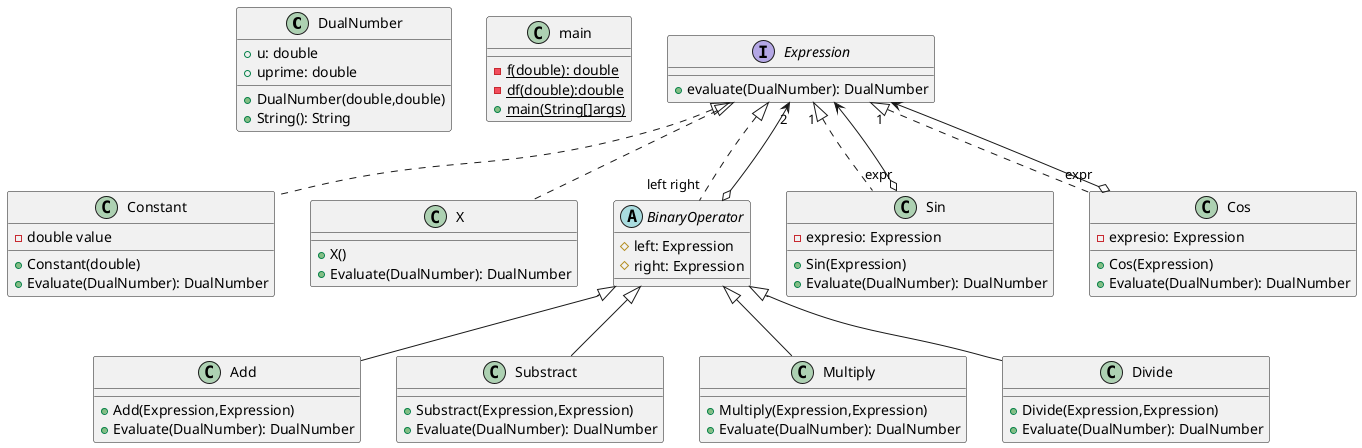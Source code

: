 @startuml
'https://plantuml.com/class-diagram

class DualNumber{
+ u: double
+ uprime: double
+ DualNumber(double,double)
+String(): String
}

class main {
-{static} f(double): double
-{static} df(double):double
+ {static} main(String[]args)
}

interface Expression{
+ evaluate(DualNumber): DualNumber

}

class Constant{
- double value
+ Constant(double)
+ Evaluate(DualNumber): DualNumber

}

class X{
+ X()
+ Evaluate(DualNumber): DualNumber

}

abstract class BinaryOperator{
# left: Expression
# right: Expression

}

class Sin{
- expresio: Expression
+ Sin(Expression)
+ Evaluate(DualNumber): DualNumber
}

class Cos{
- expresio: Expression
+ Cos(Expression)
+ Evaluate(DualNumber): DualNumber

}



class Add{
+ Add(Expression,Expression)
+ Evaluate(DualNumber): DualNumber
}

class Substract{
+ Substract(Expression,Expression)
+ Evaluate(DualNumber): DualNumber
}

class Multiply{
+ Multiply(Expression,Expression)
+ Evaluate(DualNumber): DualNumber
}

class Divide{
+ Divide(Expression,Expression)
+ Evaluate(DualNumber): DualNumber
}



BinaryOperator ^-- Add
BinaryOperator ^-- Substract
BinaryOperator ^-- Multiply
BinaryOperator ^--  Divide

Expression ^..  Constant
Expression  ^..  X
Expression "1" ^..  Sin
Expression  <--o "expr" Sin
Expression "1" ^..  Cos
Expression <--o "expr" Cos
Expression  ^.. "left right" BinaryOperator
Expression "2" <--o BinaryOperator



@enduml

